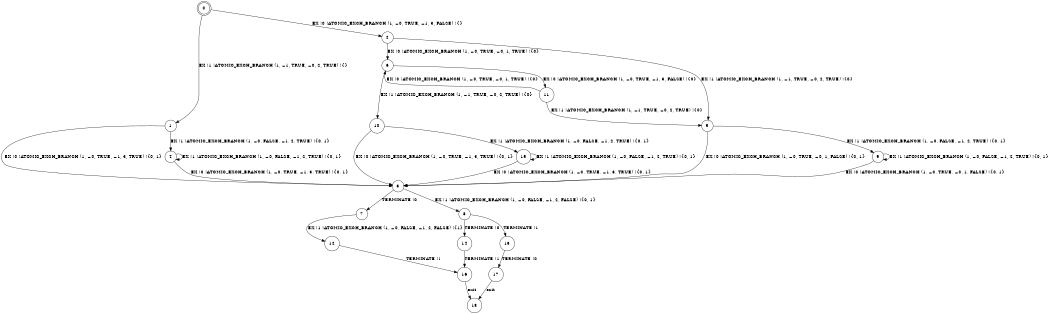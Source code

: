 digraph BCG {
size = "7, 10.5";
center = TRUE;
node [shape = circle];
0 [peripheries = 2];
0 -> 1 [label = "EX !1 !ATOMIC_EXCH_BRANCH (1, +1, TRUE, +0, 2, TRUE) !{}"];
0 -> 2 [label = "EX !0 !ATOMIC_EXCH_BRANCH (1, +0, TRUE, +1, 3, FALSE) !{}"];
1 -> 3 [label = "EX !0 !ATOMIC_EXCH_BRANCH (1, +0, TRUE, +1, 3, TRUE) !{0, 1}"];
1 -> 4 [label = "EX !1 !ATOMIC_EXCH_BRANCH (1, +0, FALSE, +1, 2, TRUE) !{0, 1}"];
2 -> 5 [label = "EX !1 !ATOMIC_EXCH_BRANCH (1, +1, TRUE, +0, 2, TRUE) !{0}"];
2 -> 6 [label = "EX !0 !ATOMIC_EXCH_BRANCH (1, +0, TRUE, +0, 1, TRUE) !{0}"];
3 -> 7 [label = "TERMINATE !0"];
3 -> 8 [label = "EX !1 !ATOMIC_EXCH_BRANCH (1, +0, FALSE, +1, 2, FALSE) !{0, 1}"];
4 -> 3 [label = "EX !0 !ATOMIC_EXCH_BRANCH (1, +0, TRUE, +1, 3, TRUE) !{0, 1}"];
4 -> 4 [label = "EX !1 !ATOMIC_EXCH_BRANCH (1, +0, FALSE, +1, 2, TRUE) !{0, 1}"];
5 -> 9 [label = "EX !1 !ATOMIC_EXCH_BRANCH (1, +0, FALSE, +1, 2, TRUE) !{0, 1}"];
5 -> 3 [label = "EX !0 !ATOMIC_EXCH_BRANCH (1, +0, TRUE, +0, 1, FALSE) !{0, 1}"];
6 -> 10 [label = "EX !1 !ATOMIC_EXCH_BRANCH (1, +1, TRUE, +0, 2, TRUE) !{0}"];
6 -> 11 [label = "EX !0 !ATOMIC_EXCH_BRANCH (1, +0, TRUE, +1, 3, FALSE) !{0}"];
7 -> 12 [label = "EX !1 !ATOMIC_EXCH_BRANCH (1, +0, FALSE, +1, 2, FALSE) !{1}"];
8 -> 13 [label = "TERMINATE !1"];
8 -> 14 [label = "TERMINATE !0"];
9 -> 9 [label = "EX !1 !ATOMIC_EXCH_BRANCH (1, +0, FALSE, +1, 2, TRUE) !{0, 1}"];
9 -> 3 [label = "EX !0 !ATOMIC_EXCH_BRANCH (1, +0, TRUE, +0, 1, FALSE) !{0, 1}"];
10 -> 15 [label = "EX !1 !ATOMIC_EXCH_BRANCH (1, +0, FALSE, +1, 2, TRUE) !{0, 1}"];
10 -> 3 [label = "EX !0 !ATOMIC_EXCH_BRANCH (1, +0, TRUE, +1, 3, TRUE) !{0, 1}"];
11 -> 5 [label = "EX !1 !ATOMIC_EXCH_BRANCH (1, +1, TRUE, +0, 2, TRUE) !{0}"];
11 -> 6 [label = "EX !0 !ATOMIC_EXCH_BRANCH (1, +0, TRUE, +0, 1, TRUE) !{0}"];
12 -> 16 [label = "TERMINATE !1"];
13 -> 17 [label = "TERMINATE !0"];
14 -> 16 [label = "TERMINATE !1"];
15 -> 15 [label = "EX !1 !ATOMIC_EXCH_BRANCH (1, +0, FALSE, +1, 2, TRUE) !{0, 1}"];
15 -> 3 [label = "EX !0 !ATOMIC_EXCH_BRANCH (1, +0, TRUE, +1, 3, TRUE) !{0, 1}"];
16 -> 18 [label = "exit"];
17 -> 18 [label = "exit"];
}
